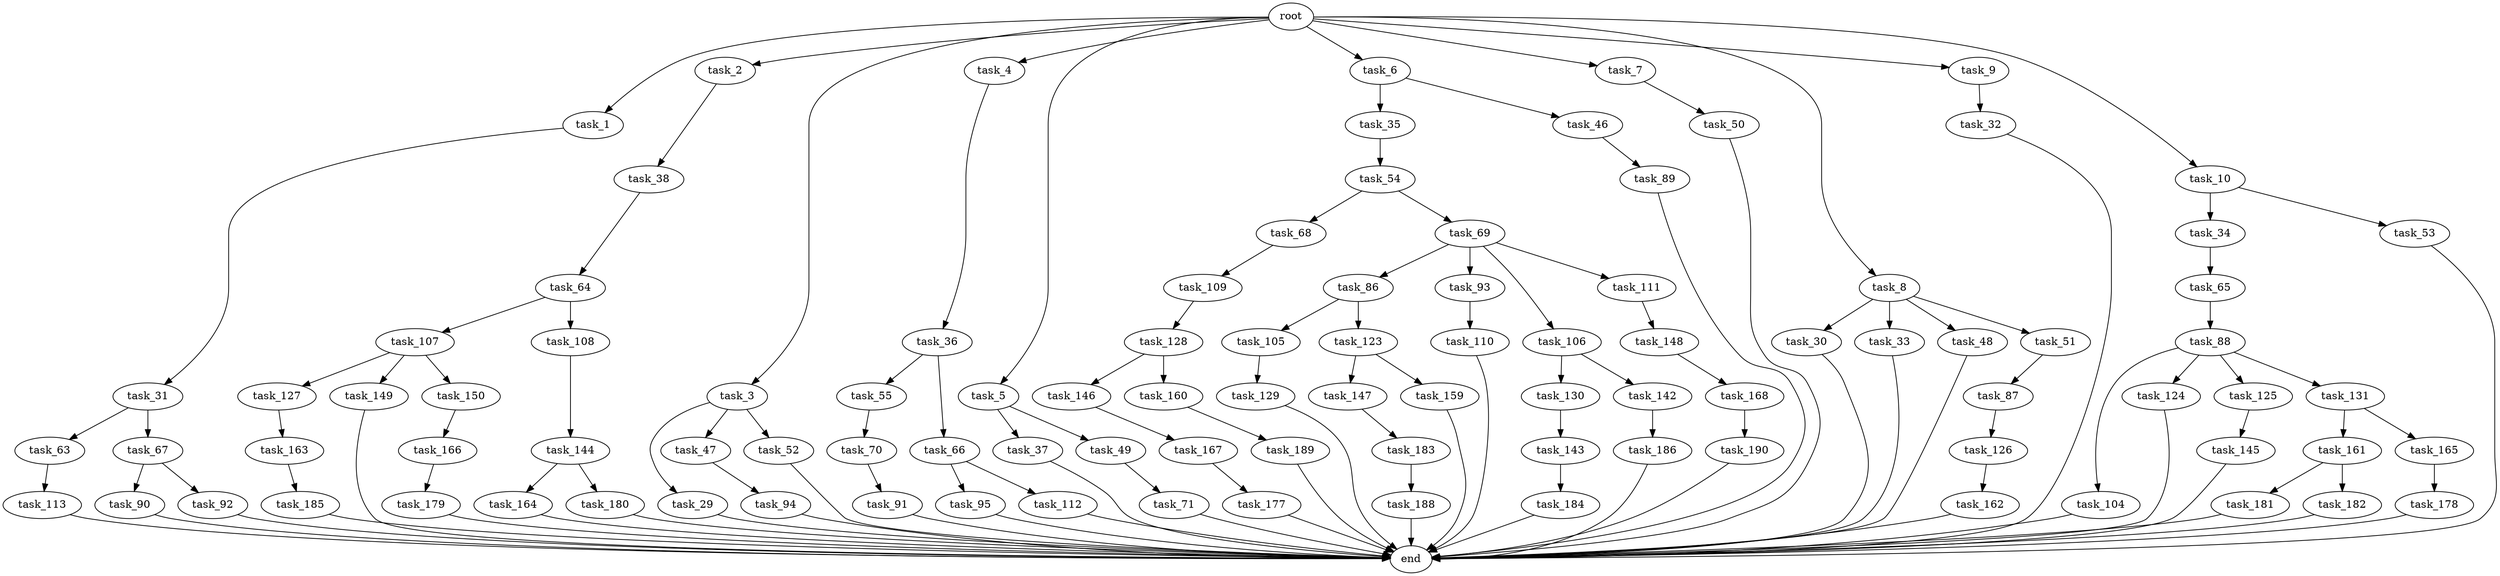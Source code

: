 digraph G {
  root [size="0.000000"];
  task_1 [size="1024.000000"];
  task_2 [size="1024.000000"];
  task_3 [size="1024.000000"];
  task_4 [size="1024.000000"];
  task_5 [size="1024.000000"];
  task_6 [size="1024.000000"];
  task_7 [size="1024.000000"];
  task_8 [size="1024.000000"];
  task_9 [size="1024.000000"];
  task_10 [size="1024.000000"];
  task_29 [size="420906795008.000000"];
  task_30 [size="549755813888.000000"];
  task_31 [size="858993459200.000000"];
  task_32 [size="695784701952.000000"];
  task_33 [size="549755813888.000000"];
  task_34 [size="309237645312.000000"];
  task_35 [size="137438953472.000000"];
  task_36 [size="858993459200.000000"];
  task_37 [size="695784701952.000000"];
  task_38 [size="214748364800.000000"];
  task_46 [size="137438953472.000000"];
  task_47 [size="420906795008.000000"];
  task_48 [size="549755813888.000000"];
  task_49 [size="695784701952.000000"];
  task_50 [size="77309411328.000000"];
  task_51 [size="549755813888.000000"];
  task_52 [size="420906795008.000000"];
  task_53 [size="309237645312.000000"];
  task_54 [size="695784701952.000000"];
  task_55 [size="549755813888.000000"];
  task_63 [size="309237645312.000000"];
  task_64 [size="695784701952.000000"];
  task_65 [size="77309411328.000000"];
  task_66 [size="549755813888.000000"];
  task_67 [size="309237645312.000000"];
  task_68 [size="77309411328.000000"];
  task_69 [size="77309411328.000000"];
  task_70 [size="34359738368.000000"];
  task_71 [size="420906795008.000000"];
  task_86 [size="77309411328.000000"];
  task_87 [size="34359738368.000000"];
  task_88 [size="420906795008.000000"];
  task_89 [size="549755813888.000000"];
  task_90 [size="420906795008.000000"];
  task_91 [size="214748364800.000000"];
  task_92 [size="420906795008.000000"];
  task_93 [size="77309411328.000000"];
  task_94 [size="214748364800.000000"];
  task_95 [size="549755813888.000000"];
  task_104 [size="549755813888.000000"];
  task_105 [size="137438953472.000000"];
  task_106 [size="77309411328.000000"];
  task_107 [size="77309411328.000000"];
  task_108 [size="77309411328.000000"];
  task_109 [size="137438953472.000000"];
  task_110 [size="309237645312.000000"];
  task_111 [size="77309411328.000000"];
  task_112 [size="549755813888.000000"];
  task_113 [size="695784701952.000000"];
  task_123 [size="137438953472.000000"];
  task_124 [size="549755813888.000000"];
  task_125 [size="549755813888.000000"];
  task_126 [size="77309411328.000000"];
  task_127 [size="858993459200.000000"];
  task_128 [size="858993459200.000000"];
  task_129 [size="695784701952.000000"];
  task_130 [size="137438953472.000000"];
  task_131 [size="549755813888.000000"];
  task_142 [size="137438953472.000000"];
  task_143 [size="858993459200.000000"];
  task_144 [size="214748364800.000000"];
  task_145 [size="77309411328.000000"];
  task_146 [size="137438953472.000000"];
  task_147 [size="309237645312.000000"];
  task_148 [size="695784701952.000000"];
  task_149 [size="858993459200.000000"];
  task_150 [size="858993459200.000000"];
  task_159 [size="309237645312.000000"];
  task_160 [size="137438953472.000000"];
  task_161 [size="420906795008.000000"];
  task_162 [size="77309411328.000000"];
  task_163 [size="137438953472.000000"];
  task_164 [size="549755813888.000000"];
  task_165 [size="420906795008.000000"];
  task_166 [size="858993459200.000000"];
  task_167 [size="77309411328.000000"];
  task_168 [size="695784701952.000000"];
  task_177 [size="420906795008.000000"];
  task_178 [size="420906795008.000000"];
  task_179 [size="695784701952.000000"];
  task_180 [size="549755813888.000000"];
  task_181 [size="549755813888.000000"];
  task_182 [size="549755813888.000000"];
  task_183 [size="214748364800.000000"];
  task_184 [size="137438953472.000000"];
  task_185 [size="309237645312.000000"];
  task_186 [size="695784701952.000000"];
  task_188 [size="420906795008.000000"];
  task_189 [size="858993459200.000000"];
  task_190 [size="420906795008.000000"];
  end [size="0.000000"];

  root -> task_1 [size="1.000000"];
  root -> task_2 [size="1.000000"];
  root -> task_3 [size="1.000000"];
  root -> task_4 [size="1.000000"];
  root -> task_5 [size="1.000000"];
  root -> task_6 [size="1.000000"];
  root -> task_7 [size="1.000000"];
  root -> task_8 [size="1.000000"];
  root -> task_9 [size="1.000000"];
  root -> task_10 [size="1.000000"];
  task_1 -> task_31 [size="838860800.000000"];
  task_2 -> task_38 [size="209715200.000000"];
  task_3 -> task_29 [size="411041792.000000"];
  task_3 -> task_47 [size="411041792.000000"];
  task_3 -> task_52 [size="411041792.000000"];
  task_4 -> task_36 [size="838860800.000000"];
  task_5 -> task_37 [size="679477248.000000"];
  task_5 -> task_49 [size="679477248.000000"];
  task_6 -> task_35 [size="134217728.000000"];
  task_6 -> task_46 [size="134217728.000000"];
  task_7 -> task_50 [size="75497472.000000"];
  task_8 -> task_30 [size="536870912.000000"];
  task_8 -> task_33 [size="536870912.000000"];
  task_8 -> task_48 [size="536870912.000000"];
  task_8 -> task_51 [size="536870912.000000"];
  task_9 -> task_32 [size="679477248.000000"];
  task_10 -> task_34 [size="301989888.000000"];
  task_10 -> task_53 [size="301989888.000000"];
  task_29 -> end [size="1.000000"];
  task_30 -> end [size="1.000000"];
  task_31 -> task_63 [size="301989888.000000"];
  task_31 -> task_67 [size="301989888.000000"];
  task_32 -> end [size="1.000000"];
  task_33 -> end [size="1.000000"];
  task_34 -> task_65 [size="75497472.000000"];
  task_35 -> task_54 [size="679477248.000000"];
  task_36 -> task_55 [size="536870912.000000"];
  task_36 -> task_66 [size="536870912.000000"];
  task_37 -> end [size="1.000000"];
  task_38 -> task_64 [size="679477248.000000"];
  task_46 -> task_89 [size="536870912.000000"];
  task_47 -> task_94 [size="209715200.000000"];
  task_48 -> end [size="1.000000"];
  task_49 -> task_71 [size="411041792.000000"];
  task_50 -> end [size="1.000000"];
  task_51 -> task_87 [size="33554432.000000"];
  task_52 -> end [size="1.000000"];
  task_53 -> end [size="1.000000"];
  task_54 -> task_68 [size="75497472.000000"];
  task_54 -> task_69 [size="75497472.000000"];
  task_55 -> task_70 [size="33554432.000000"];
  task_63 -> task_113 [size="679477248.000000"];
  task_64 -> task_107 [size="75497472.000000"];
  task_64 -> task_108 [size="75497472.000000"];
  task_65 -> task_88 [size="411041792.000000"];
  task_66 -> task_95 [size="536870912.000000"];
  task_66 -> task_112 [size="536870912.000000"];
  task_67 -> task_90 [size="411041792.000000"];
  task_67 -> task_92 [size="411041792.000000"];
  task_68 -> task_109 [size="134217728.000000"];
  task_69 -> task_86 [size="75497472.000000"];
  task_69 -> task_93 [size="75497472.000000"];
  task_69 -> task_106 [size="75497472.000000"];
  task_69 -> task_111 [size="75497472.000000"];
  task_70 -> task_91 [size="209715200.000000"];
  task_71 -> end [size="1.000000"];
  task_86 -> task_105 [size="134217728.000000"];
  task_86 -> task_123 [size="134217728.000000"];
  task_87 -> task_126 [size="75497472.000000"];
  task_88 -> task_104 [size="536870912.000000"];
  task_88 -> task_124 [size="536870912.000000"];
  task_88 -> task_125 [size="536870912.000000"];
  task_88 -> task_131 [size="536870912.000000"];
  task_89 -> end [size="1.000000"];
  task_90 -> end [size="1.000000"];
  task_91 -> end [size="1.000000"];
  task_92 -> end [size="1.000000"];
  task_93 -> task_110 [size="301989888.000000"];
  task_94 -> end [size="1.000000"];
  task_95 -> end [size="1.000000"];
  task_104 -> end [size="1.000000"];
  task_105 -> task_129 [size="679477248.000000"];
  task_106 -> task_130 [size="134217728.000000"];
  task_106 -> task_142 [size="134217728.000000"];
  task_107 -> task_127 [size="838860800.000000"];
  task_107 -> task_149 [size="838860800.000000"];
  task_107 -> task_150 [size="838860800.000000"];
  task_108 -> task_144 [size="209715200.000000"];
  task_109 -> task_128 [size="838860800.000000"];
  task_110 -> end [size="1.000000"];
  task_111 -> task_148 [size="679477248.000000"];
  task_112 -> end [size="1.000000"];
  task_113 -> end [size="1.000000"];
  task_123 -> task_147 [size="301989888.000000"];
  task_123 -> task_159 [size="301989888.000000"];
  task_124 -> end [size="1.000000"];
  task_125 -> task_145 [size="75497472.000000"];
  task_126 -> task_162 [size="75497472.000000"];
  task_127 -> task_163 [size="134217728.000000"];
  task_128 -> task_146 [size="134217728.000000"];
  task_128 -> task_160 [size="134217728.000000"];
  task_129 -> end [size="1.000000"];
  task_130 -> task_143 [size="838860800.000000"];
  task_131 -> task_161 [size="411041792.000000"];
  task_131 -> task_165 [size="411041792.000000"];
  task_142 -> task_186 [size="679477248.000000"];
  task_143 -> task_184 [size="134217728.000000"];
  task_144 -> task_164 [size="536870912.000000"];
  task_144 -> task_180 [size="536870912.000000"];
  task_145 -> end [size="1.000000"];
  task_146 -> task_167 [size="75497472.000000"];
  task_147 -> task_183 [size="209715200.000000"];
  task_148 -> task_168 [size="679477248.000000"];
  task_149 -> end [size="1.000000"];
  task_150 -> task_166 [size="838860800.000000"];
  task_159 -> end [size="1.000000"];
  task_160 -> task_189 [size="838860800.000000"];
  task_161 -> task_181 [size="536870912.000000"];
  task_161 -> task_182 [size="536870912.000000"];
  task_162 -> end [size="1.000000"];
  task_163 -> task_185 [size="301989888.000000"];
  task_164 -> end [size="1.000000"];
  task_165 -> task_178 [size="411041792.000000"];
  task_166 -> task_179 [size="679477248.000000"];
  task_167 -> task_177 [size="411041792.000000"];
  task_168 -> task_190 [size="411041792.000000"];
  task_177 -> end [size="1.000000"];
  task_178 -> end [size="1.000000"];
  task_179 -> end [size="1.000000"];
  task_180 -> end [size="1.000000"];
  task_181 -> end [size="1.000000"];
  task_182 -> end [size="1.000000"];
  task_183 -> task_188 [size="411041792.000000"];
  task_184 -> end [size="1.000000"];
  task_185 -> end [size="1.000000"];
  task_186 -> end [size="1.000000"];
  task_188 -> end [size="1.000000"];
  task_189 -> end [size="1.000000"];
  task_190 -> end [size="1.000000"];
}
